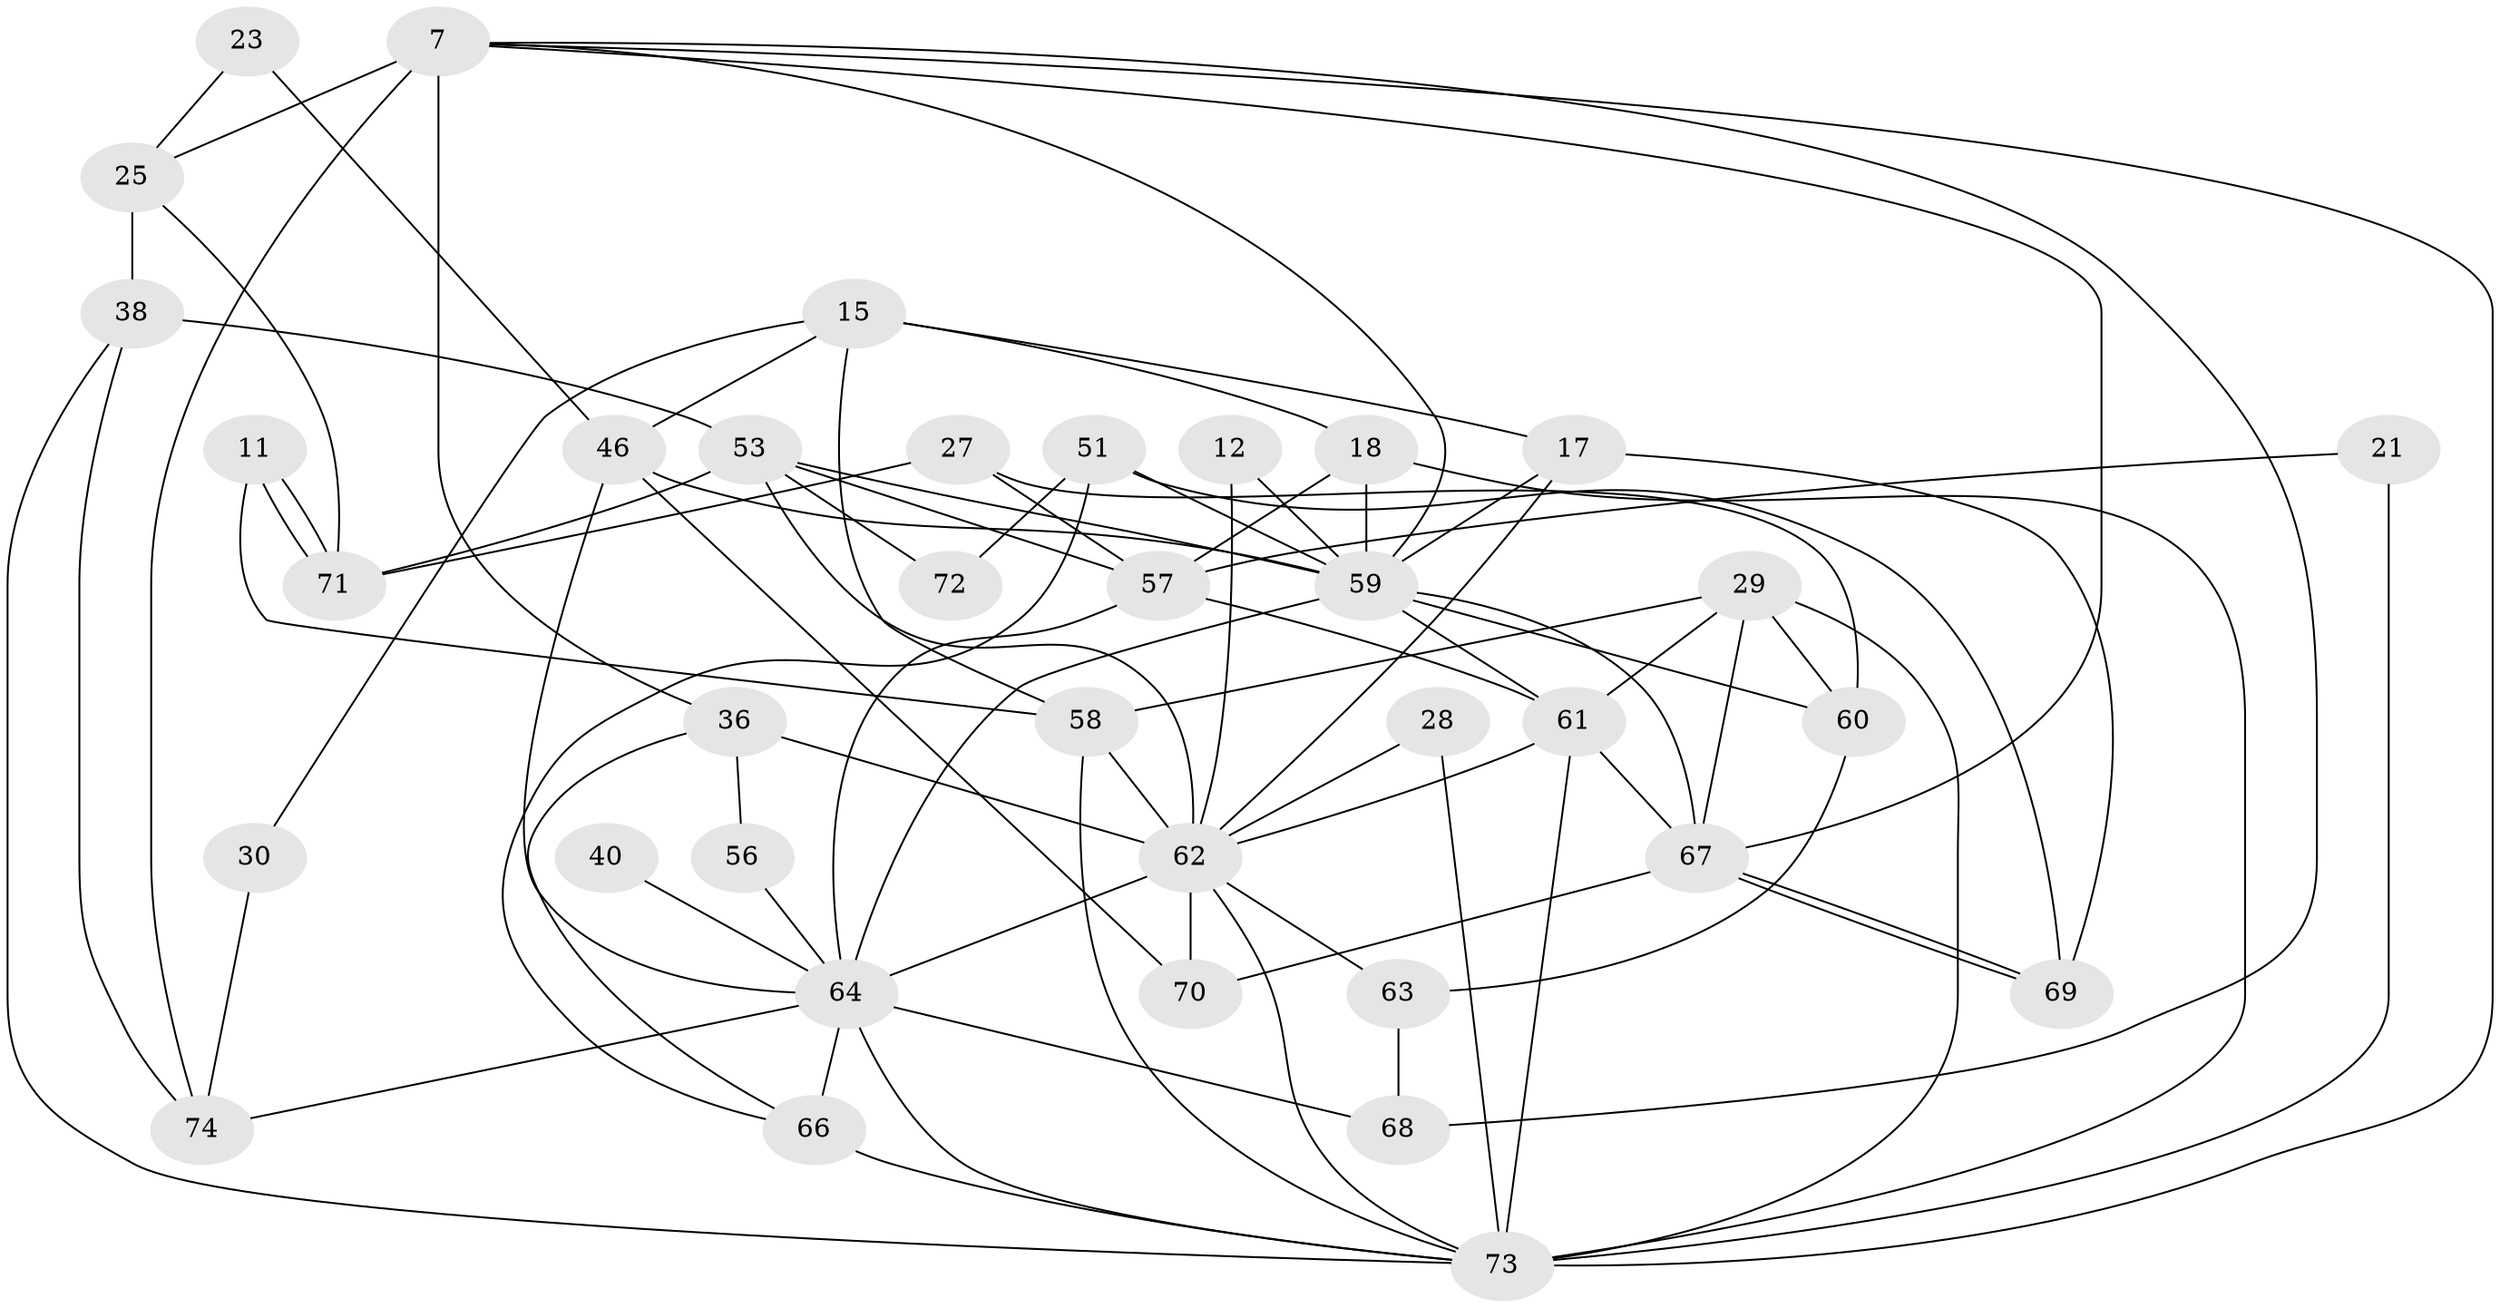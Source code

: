 // original degree distribution, {3: 0.22972972972972974, 6: 0.13513513513513514, 5: 0.17567567567567569, 4: 0.28378378378378377, 2: 0.14864864864864866, 7: 0.02702702702702703}
// Generated by graph-tools (version 1.1) at 2025/50/03/09/25 04:50:40]
// undirected, 37 vertices, 85 edges
graph export_dot {
graph [start="1"]
  node [color=gray90,style=filled];
  7 [super="+4"];
  11;
  12;
  15 [super="+5"];
  17;
  18;
  21;
  23;
  25 [super="+24"];
  27 [super="+14"];
  28;
  29 [super="+16"];
  30;
  36 [super="+20"];
  38;
  40;
  46 [super="+33"];
  51;
  53;
  56;
  57 [super="+3+31"];
  58 [super="+19"];
  59 [super="+45+50"];
  60;
  61 [super="+55+35"];
  62 [super="+48+42+54"];
  63 [super="+41"];
  64 [super="+2+44"];
  66;
  67 [super="+65"];
  68;
  69;
  70 [super="+34+52"];
  71;
  72;
  73 [super="+26+43"];
  74;
  7 -- 74;
  7 -- 25 [weight=2];
  7 -- 68;
  7 -- 67;
  7 -- 36 [weight=2];
  7 -- 73;
  7 -- 59;
  11 -- 71;
  11 -- 71;
  11 -- 58;
  12 -- 62;
  12 -- 59;
  15 -- 18;
  15 -- 30;
  15 -- 17;
  15 -- 46;
  15 -- 58;
  17 -- 69;
  17 -- 59;
  17 -- 62;
  18 -- 57;
  18 -- 59;
  18 -- 73 [weight=2];
  21 -- 57;
  21 -- 73;
  23 -- 25;
  23 -- 46;
  25 -- 38 [weight=2];
  25 -- 71;
  27 -- 71 [weight=2];
  27 -- 57 [weight=2];
  27 -- 60;
  28 -- 62;
  28 -- 73;
  29 -- 60 [weight=2];
  29 -- 58;
  29 -- 67;
  29 -- 73;
  29 -- 61;
  30 -- 74;
  36 -- 56;
  36 -- 66;
  36 -- 62 [weight=3];
  38 -- 73;
  38 -- 53;
  38 -- 74;
  40 -- 64 [weight=2];
  46 -- 70 [weight=2];
  46 -- 64 [weight=2];
  46 -- 59;
  51 -- 66;
  51 -- 69;
  51 -- 72;
  51 -- 59;
  53 -- 57 [weight=2];
  53 -- 71;
  53 -- 72;
  53 -- 59;
  53 -- 62;
  56 -- 64;
  57 -- 64 [weight=2];
  57 -- 61 [weight=2];
  58 -- 73;
  58 -- 62 [weight=2];
  59 -- 64 [weight=3];
  59 -- 67;
  59 -- 60;
  59 -- 61;
  60 -- 63 [weight=2];
  61 -- 73;
  61 -- 62;
  61 -- 67;
  62 -- 64;
  62 -- 70 [weight=4];
  62 -- 73;
  62 -- 63;
  63 -- 68;
  64 -- 68;
  64 -- 74;
  64 -- 66 [weight=2];
  64 -- 73 [weight=2];
  66 -- 73;
  67 -- 69;
  67 -- 69;
  67 -- 70 [weight=2];
}
